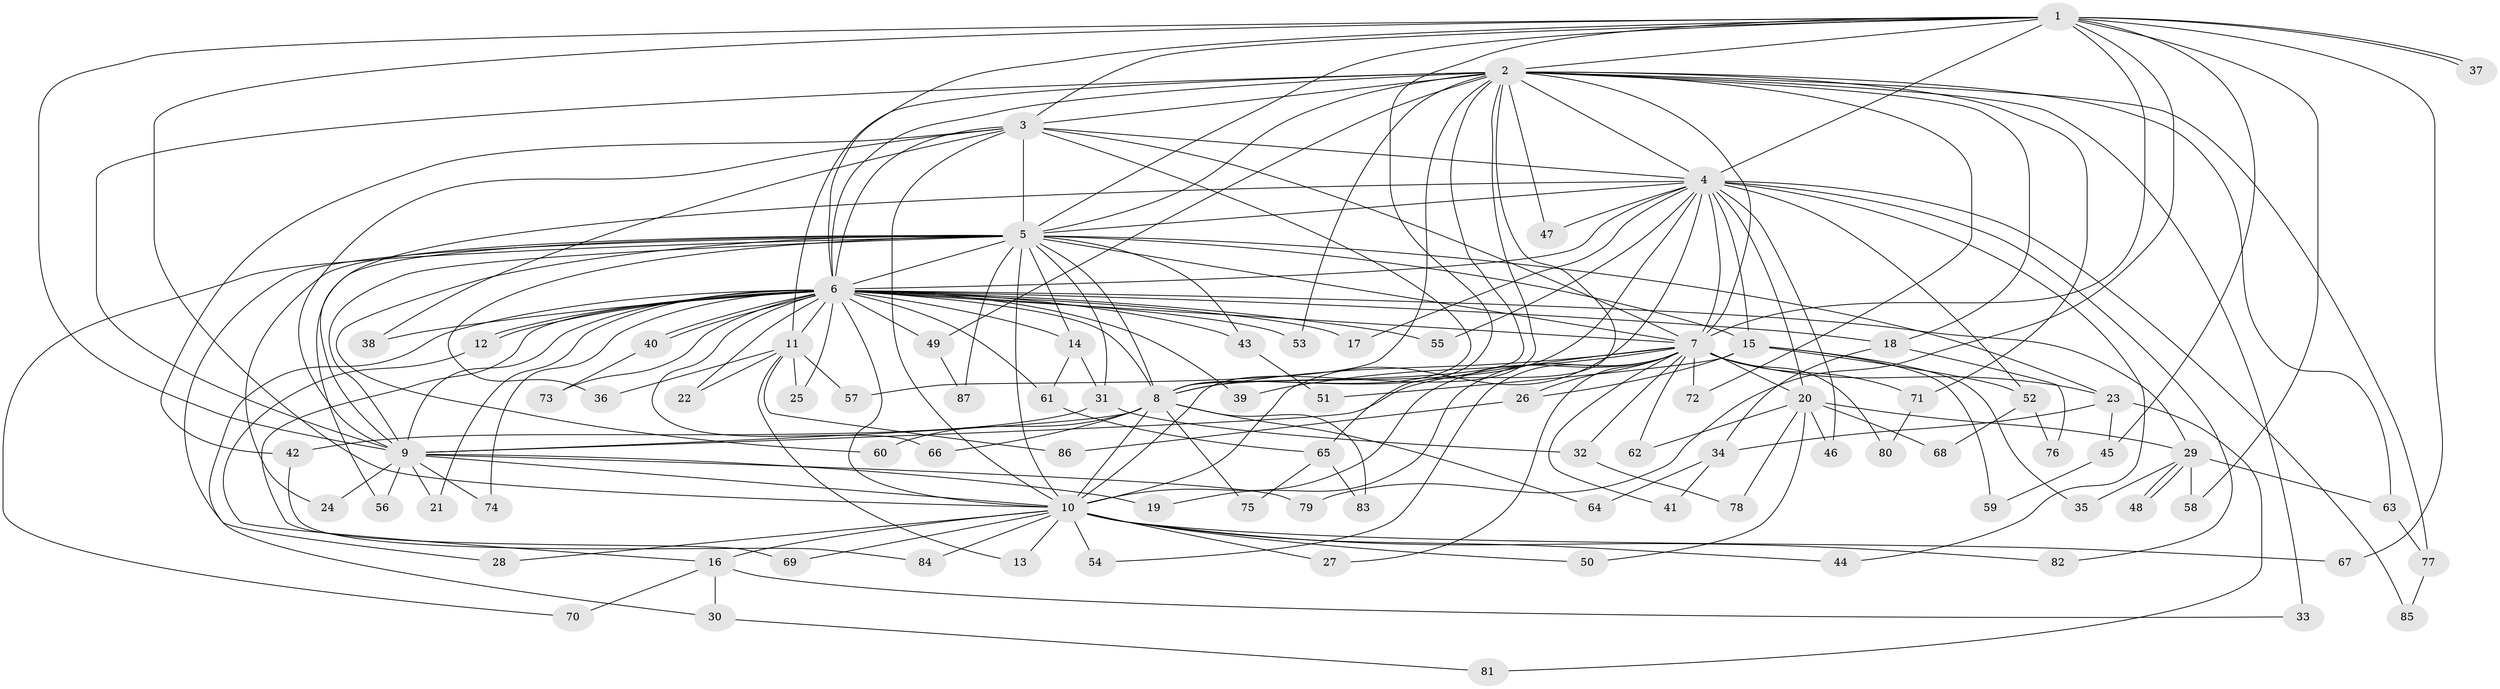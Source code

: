 // coarse degree distribution, {23: 0.015151515151515152, 18: 0.030303030303030304, 11: 0.015151515151515152, 20: 0.030303030303030304, 34: 0.015151515151515152, 13: 0.030303030303030304, 7: 0.06060606060606061, 3: 0.12121212121212122, 4: 0.045454545454545456, 5: 0.045454545454545456, 2: 0.5757575757575758, 1: 0.015151515151515152}
// Generated by graph-tools (version 1.1) at 2025/51/02/27/25 19:51:45]
// undirected, 87 vertices, 199 edges
graph export_dot {
graph [start="1"]
  node [color=gray90,style=filled];
  1;
  2;
  3;
  4;
  5;
  6;
  7;
  8;
  9;
  10;
  11;
  12;
  13;
  14;
  15;
  16;
  17;
  18;
  19;
  20;
  21;
  22;
  23;
  24;
  25;
  26;
  27;
  28;
  29;
  30;
  31;
  32;
  33;
  34;
  35;
  36;
  37;
  38;
  39;
  40;
  41;
  42;
  43;
  44;
  45;
  46;
  47;
  48;
  49;
  50;
  51;
  52;
  53;
  54;
  55;
  56;
  57;
  58;
  59;
  60;
  61;
  62;
  63;
  64;
  65;
  66;
  67;
  68;
  69;
  70;
  71;
  72;
  73;
  74;
  75;
  76;
  77;
  78;
  79;
  80;
  81;
  82;
  83;
  84;
  85;
  86;
  87;
  1 -- 2;
  1 -- 3;
  1 -- 4;
  1 -- 5;
  1 -- 6;
  1 -- 7;
  1 -- 8;
  1 -- 9;
  1 -- 10;
  1 -- 37;
  1 -- 37;
  1 -- 45;
  1 -- 58;
  1 -- 67;
  1 -- 79;
  2 -- 3;
  2 -- 4;
  2 -- 5;
  2 -- 6;
  2 -- 7;
  2 -- 8;
  2 -- 9;
  2 -- 10;
  2 -- 11;
  2 -- 18;
  2 -- 33;
  2 -- 47;
  2 -- 49;
  2 -- 53;
  2 -- 57;
  2 -- 63;
  2 -- 65;
  2 -- 71;
  2 -- 72;
  2 -- 77;
  3 -- 4;
  3 -- 5;
  3 -- 6;
  3 -- 7;
  3 -- 8;
  3 -- 9;
  3 -- 10;
  3 -- 38;
  3 -- 42;
  4 -- 5;
  4 -- 6;
  4 -- 7;
  4 -- 8;
  4 -- 9;
  4 -- 10;
  4 -- 15;
  4 -- 17;
  4 -- 20;
  4 -- 44;
  4 -- 46;
  4 -- 47;
  4 -- 52;
  4 -- 55;
  4 -- 82;
  4 -- 85;
  5 -- 6;
  5 -- 7;
  5 -- 8;
  5 -- 9;
  5 -- 10;
  5 -- 14;
  5 -- 15;
  5 -- 23;
  5 -- 24;
  5 -- 28;
  5 -- 31;
  5 -- 36;
  5 -- 43;
  5 -- 56;
  5 -- 60;
  5 -- 70;
  5 -- 87;
  6 -- 7;
  6 -- 8;
  6 -- 9;
  6 -- 10;
  6 -- 11;
  6 -- 12;
  6 -- 12;
  6 -- 14;
  6 -- 17;
  6 -- 18;
  6 -- 21;
  6 -- 22;
  6 -- 25;
  6 -- 29;
  6 -- 30;
  6 -- 38;
  6 -- 39;
  6 -- 40;
  6 -- 40;
  6 -- 43;
  6 -- 49;
  6 -- 53;
  6 -- 55;
  6 -- 61;
  6 -- 66;
  6 -- 69;
  6 -- 73;
  6 -- 74;
  7 -- 8;
  7 -- 9;
  7 -- 10;
  7 -- 19;
  7 -- 20;
  7 -- 23;
  7 -- 26;
  7 -- 27;
  7 -- 32;
  7 -- 39;
  7 -- 41;
  7 -- 54;
  7 -- 62;
  7 -- 71;
  7 -- 72;
  7 -- 80;
  8 -- 9;
  8 -- 10;
  8 -- 60;
  8 -- 64;
  8 -- 66;
  8 -- 75;
  8 -- 83;
  9 -- 10;
  9 -- 19;
  9 -- 21;
  9 -- 24;
  9 -- 56;
  9 -- 74;
  9 -- 79;
  10 -- 13;
  10 -- 16;
  10 -- 27;
  10 -- 28;
  10 -- 44;
  10 -- 50;
  10 -- 54;
  10 -- 67;
  10 -- 69;
  10 -- 82;
  10 -- 84;
  11 -- 13;
  11 -- 22;
  11 -- 25;
  11 -- 36;
  11 -- 57;
  11 -- 86;
  12 -- 16;
  14 -- 31;
  14 -- 61;
  15 -- 26;
  15 -- 35;
  15 -- 51;
  15 -- 52;
  15 -- 59;
  16 -- 30;
  16 -- 33;
  16 -- 70;
  18 -- 34;
  18 -- 76;
  20 -- 29;
  20 -- 46;
  20 -- 50;
  20 -- 62;
  20 -- 68;
  20 -- 78;
  23 -- 34;
  23 -- 45;
  23 -- 81;
  26 -- 86;
  29 -- 35;
  29 -- 48;
  29 -- 48;
  29 -- 58;
  29 -- 63;
  30 -- 81;
  31 -- 32;
  31 -- 42;
  32 -- 78;
  34 -- 41;
  34 -- 64;
  40 -- 73;
  42 -- 84;
  43 -- 51;
  45 -- 59;
  49 -- 87;
  52 -- 68;
  52 -- 76;
  61 -- 65;
  63 -- 77;
  65 -- 75;
  65 -- 83;
  71 -- 80;
  77 -- 85;
}
